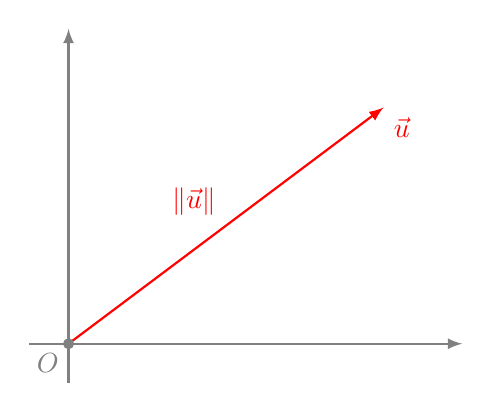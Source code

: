 ﻿\begin{tikzpicture}
      \draw[->,>=latex,thick, gray] (-0.5,0)--(5,0);% node[below,black] {$x$};
       \draw[->,>=latex,thick, gray] (0,-0.5)--(0,4); % node[right,black] {$y$};
       \draw[->,>=latex,thick, red] (0,0)--(4,3) node[midway, above left] {$\| \vec u \|$} node[ below right] {$\vec u$};
      \fill[gray] (0,0) circle (2pt) node[below left]{$O$};
\end{tikzpicture}
